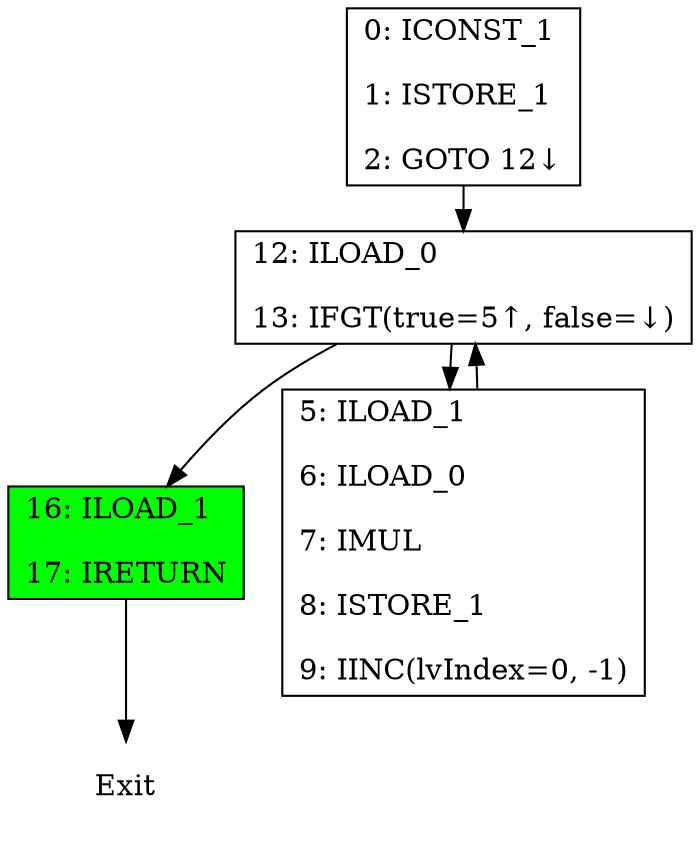 digraph G {
	dir=forward;
	ranksep=0.3;
	1689009450["shape"="box","labelloc"="l","label"="0: ICONST_1\l\l1: ISTORE_1\l\l2: GOTO 12↓\l"];
	1689009450 -> 1683107788 [dir=forward];
	1683107788["shape"="box","labelloc"="l","label"="12: ILOAD_0\l\l13: IFGT(true=5↑, false=↓)\l"];
	1683107788 -> 1478070904 [dir=forward];
	1683107788 -> -1328534707 [dir=forward];
	1478070904["style"="filled","label"="16: ILOAD_1\l\l17: IRETURN\l","fillcolor"="green","labelloc"="l","shape"="box"];
	1478070904 -> 473519988 [dir=forward];
	-1328534707["shape"="box","labelloc"="l","label"="5: ILOAD_1\l\l6: ILOAD_0\l\l7: IMUL\l\l8: ISTORE_1\l\l9: IINC(lvIndex=0, -1)\l"];
	-1328534707 -> 1683107788 [dir=forward];
	473519988["label"="Exit","color"="white","fillcolor"="black","labelloc"="l","shape"="doubleoctagon"];
}